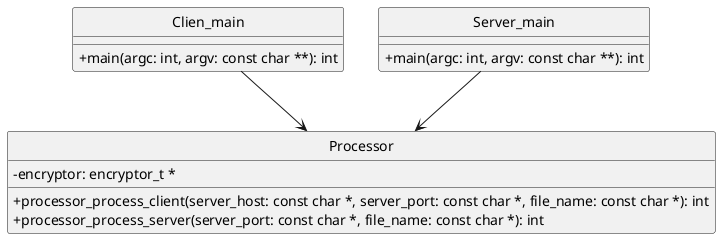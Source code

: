 @startuml processor_superior
hide circles
skinparam ClassAttributeIconSize 0
hide interface fields

class Processor{
    -encryptor: encryptor_t *
    +processor_process_client(server_host: const char *, server_port: const char *, file_name: const char *): int
    +processor_process_server(server_port: const char *, file_name: const char *): int
}

Class Clien_main{
    +main(argc: int, argv: const char **): int
}

Class Server_main{
    +main(argc: int, argv: const char **): int
}

Clien_main --> Processor
Server_main --> Processor

@enduml
